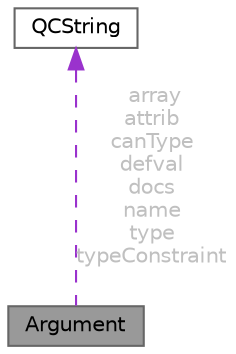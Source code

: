 digraph "Argument"
{
 // INTERACTIVE_SVG=YES
 // LATEX_PDF_SIZE
  bgcolor="transparent";
  edge [fontname=Helvetica,fontsize=10,labelfontname=Helvetica,labelfontsize=10];
  node [fontname=Helvetica,fontsize=10,shape=box,height=0.2,width=0.4];
  Node1 [label="Argument",height=0.2,width=0.4,color="gray40", fillcolor="grey60", style="filled", fontcolor="black",tooltip="This class contains the information about the argument of a function or template."];
  Node2 -> Node1 [dir="back",color="darkorchid3",style="dashed",label=" array\nattrib\ncanType\ndefval\ndocs\nname\ntype\ntypeConstraint",fontcolor="grey" ];
  Node2 [label="QCString",height=0.2,width=0.4,color="gray40", fillcolor="white", style="filled",URL="$d9/d45/class_q_c_string.html",tooltip="This is an alternative implementation of QCString."];
}
